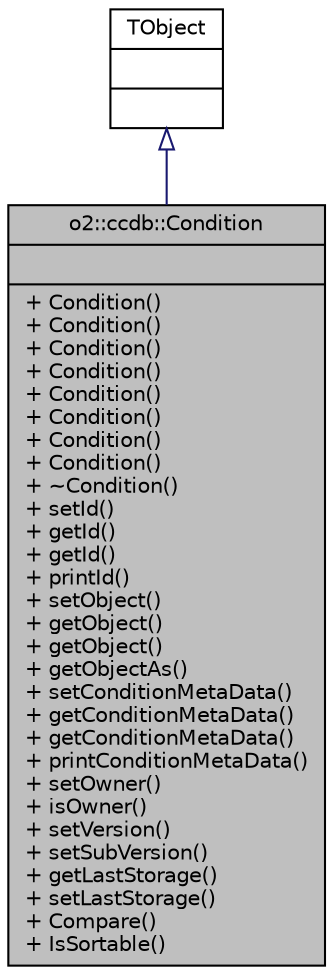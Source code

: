 digraph "o2::ccdb::Condition"
{
 // INTERACTIVE_SVG=YES
  bgcolor="transparent";
  edge [fontname="Helvetica",fontsize="10",labelfontname="Helvetica",labelfontsize="10"];
  node [fontname="Helvetica",fontsize="10",shape=record];
  Node1 [label="{o2::ccdb::Condition\n||+ Condition()\l+ Condition()\l+ Condition()\l+ Condition()\l+ Condition()\l+ Condition()\l+ Condition()\l+ Condition()\l+ ~Condition()\l+ setId()\l+ getId()\l+ getId()\l+ printId()\l+ setObject()\l+ getObject()\l+ getObject()\l+ getObjectAs()\l+ setConditionMetaData()\l+ getConditionMetaData()\l+ getConditionMetaData()\l+ printConditionMetaData()\l+ setOwner()\l+ isOwner()\l+ setVersion()\l+ setSubVersion()\l+ getLastStorage()\l+ setLastStorage()\l+ Compare()\l+ IsSortable()\l}",height=0.2,width=0.4,color="black", fillcolor="grey75", style="filled" fontcolor="black"];
  Node2 -> Node1 [dir="back",color="midnightblue",fontsize="10",style="solid",arrowtail="onormal",fontname="Helvetica"];
  Node2 [label="{TObject\n||}",height=0.2,width=0.4,color="black",URL="$d5/d0f/classTObject.html"];
}
